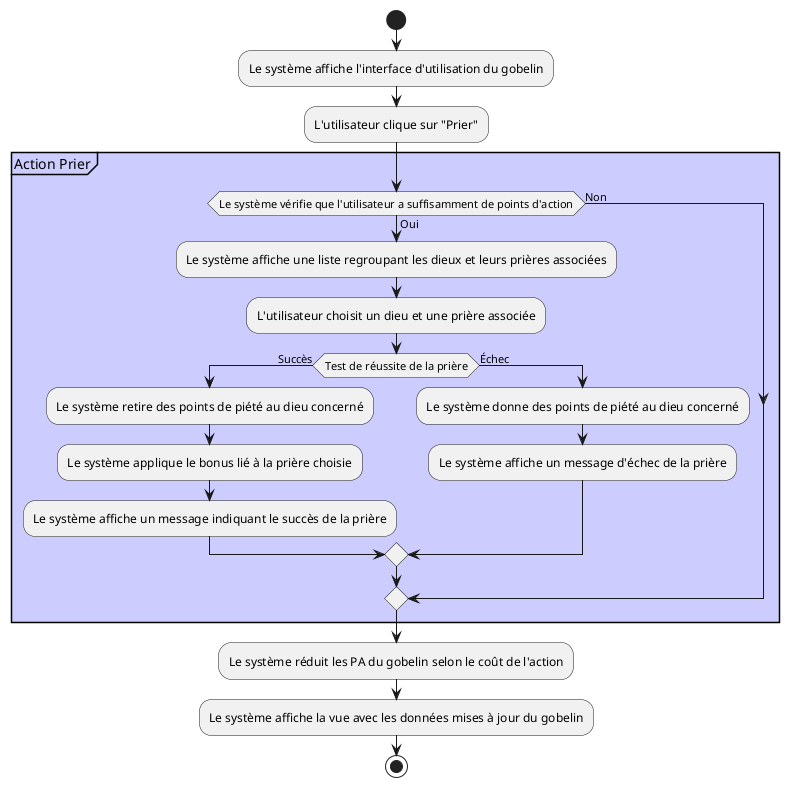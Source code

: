 @startuml action_prier

start

:Le système affiche l'interface d'utilisation du gobelin;

:L'utilisateur clique sur "Prier"; 

    partition #CCCCFF "Action Prier" {
    if (Le système vérifie que l'utilisateur a suffisamment de points d'action) then (Oui)
        :Le système affiche une liste regroupant les dieux et leurs prières associées;
        :L'utilisateur choisit un dieu et une prière associée;

        if (Test de réussite de la prière) then (Succès)
            :Le système retire des points de piété au dieu concerné;
            :Le système applique le bonus lié à la prière choisie;
            :Le système affiche un message indiquant le succès de la prière;
        else (Échec)
            :Le système donne des points de piété au dieu concerné;
            :Le système affiche un message d'échec de la prière;
        endif
    else (Non)
    endif
    }

:Le système réduit les PA du gobelin selon le coût de l'action;
:Le système affiche la vue avec les données mises à jour du gobelin;
stop

@enduml